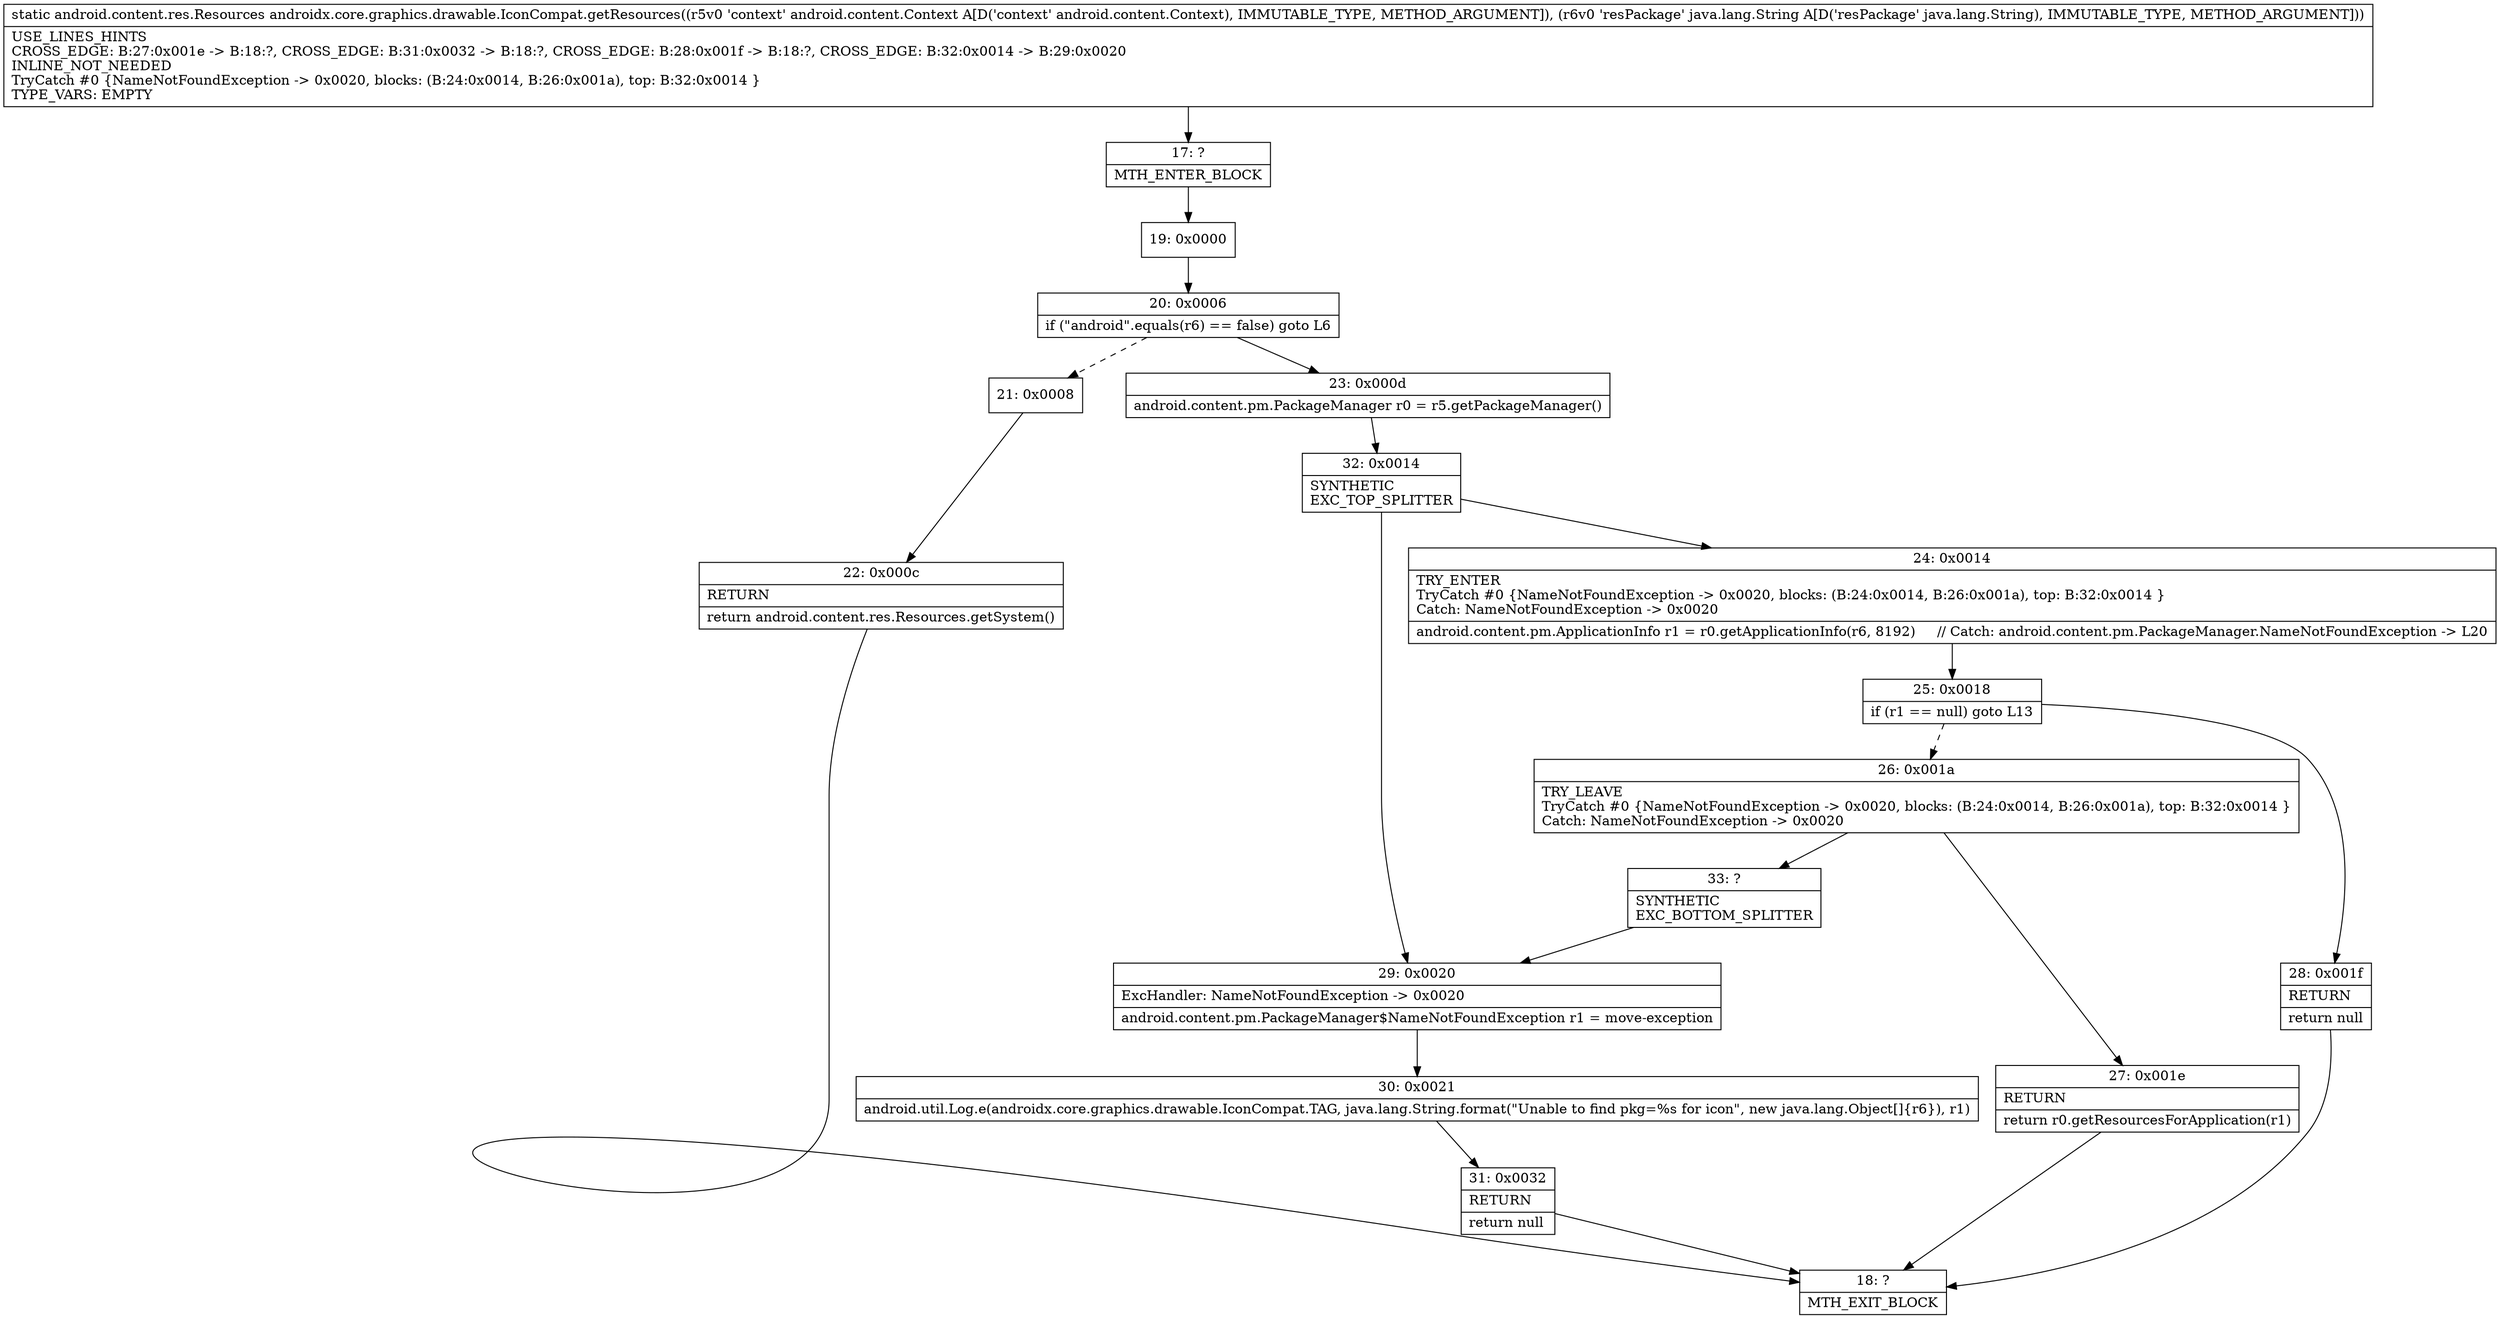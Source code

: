 digraph "CFG forandroidx.core.graphics.drawable.IconCompat.getResources(Landroid\/content\/Context;Ljava\/lang\/String;)Landroid\/content\/res\/Resources;" {
Node_17 [shape=record,label="{17\:\ ?|MTH_ENTER_BLOCK\l}"];
Node_19 [shape=record,label="{19\:\ 0x0000}"];
Node_20 [shape=record,label="{20\:\ 0x0006|if (\"android\".equals(r6) == false) goto L6\l}"];
Node_21 [shape=record,label="{21\:\ 0x0008}"];
Node_22 [shape=record,label="{22\:\ 0x000c|RETURN\l|return android.content.res.Resources.getSystem()\l}"];
Node_18 [shape=record,label="{18\:\ ?|MTH_EXIT_BLOCK\l}"];
Node_23 [shape=record,label="{23\:\ 0x000d|android.content.pm.PackageManager r0 = r5.getPackageManager()\l}"];
Node_32 [shape=record,label="{32\:\ 0x0014|SYNTHETIC\lEXC_TOP_SPLITTER\l}"];
Node_24 [shape=record,label="{24\:\ 0x0014|TRY_ENTER\lTryCatch #0 \{NameNotFoundException \-\> 0x0020, blocks: (B:24:0x0014, B:26:0x001a), top: B:32:0x0014 \}\lCatch: NameNotFoundException \-\> 0x0020\l|android.content.pm.ApplicationInfo r1 = r0.getApplicationInfo(r6, 8192)     \/\/ Catch: android.content.pm.PackageManager.NameNotFoundException \-\> L20\l}"];
Node_25 [shape=record,label="{25\:\ 0x0018|if (r1 == null) goto L13\l}"];
Node_26 [shape=record,label="{26\:\ 0x001a|TRY_LEAVE\lTryCatch #0 \{NameNotFoundException \-\> 0x0020, blocks: (B:24:0x0014, B:26:0x001a), top: B:32:0x0014 \}\lCatch: NameNotFoundException \-\> 0x0020\l}"];
Node_27 [shape=record,label="{27\:\ 0x001e|RETURN\l|return r0.getResourcesForApplication(r1)\l}"];
Node_33 [shape=record,label="{33\:\ ?|SYNTHETIC\lEXC_BOTTOM_SPLITTER\l}"];
Node_28 [shape=record,label="{28\:\ 0x001f|RETURN\l|return null\l}"];
Node_29 [shape=record,label="{29\:\ 0x0020|ExcHandler: NameNotFoundException \-\> 0x0020\l|android.content.pm.PackageManager$NameNotFoundException r1 = move\-exception\l}"];
Node_30 [shape=record,label="{30\:\ 0x0021|android.util.Log.e(androidx.core.graphics.drawable.IconCompat.TAG, java.lang.String.format(\"Unable to find pkg=%s for icon\", new java.lang.Object[]\{r6\}), r1)\l}"];
Node_31 [shape=record,label="{31\:\ 0x0032|RETURN\l|return null\l}"];
MethodNode[shape=record,label="{static android.content.res.Resources androidx.core.graphics.drawable.IconCompat.getResources((r5v0 'context' android.content.Context A[D('context' android.content.Context), IMMUTABLE_TYPE, METHOD_ARGUMENT]), (r6v0 'resPackage' java.lang.String A[D('resPackage' java.lang.String), IMMUTABLE_TYPE, METHOD_ARGUMENT]))  | USE_LINES_HINTS\lCROSS_EDGE: B:27:0x001e \-\> B:18:?, CROSS_EDGE: B:31:0x0032 \-\> B:18:?, CROSS_EDGE: B:28:0x001f \-\> B:18:?, CROSS_EDGE: B:32:0x0014 \-\> B:29:0x0020\lINLINE_NOT_NEEDED\lTryCatch #0 \{NameNotFoundException \-\> 0x0020, blocks: (B:24:0x0014, B:26:0x001a), top: B:32:0x0014 \}\lTYPE_VARS: EMPTY\l}"];
MethodNode -> Node_17;Node_17 -> Node_19;
Node_19 -> Node_20;
Node_20 -> Node_21[style=dashed];
Node_20 -> Node_23;
Node_21 -> Node_22;
Node_22 -> Node_18;
Node_23 -> Node_32;
Node_32 -> Node_24;
Node_32 -> Node_29;
Node_24 -> Node_25;
Node_25 -> Node_26[style=dashed];
Node_25 -> Node_28;
Node_26 -> Node_27;
Node_26 -> Node_33;
Node_27 -> Node_18;
Node_33 -> Node_29;
Node_28 -> Node_18;
Node_29 -> Node_30;
Node_30 -> Node_31;
Node_31 -> Node_18;
}

